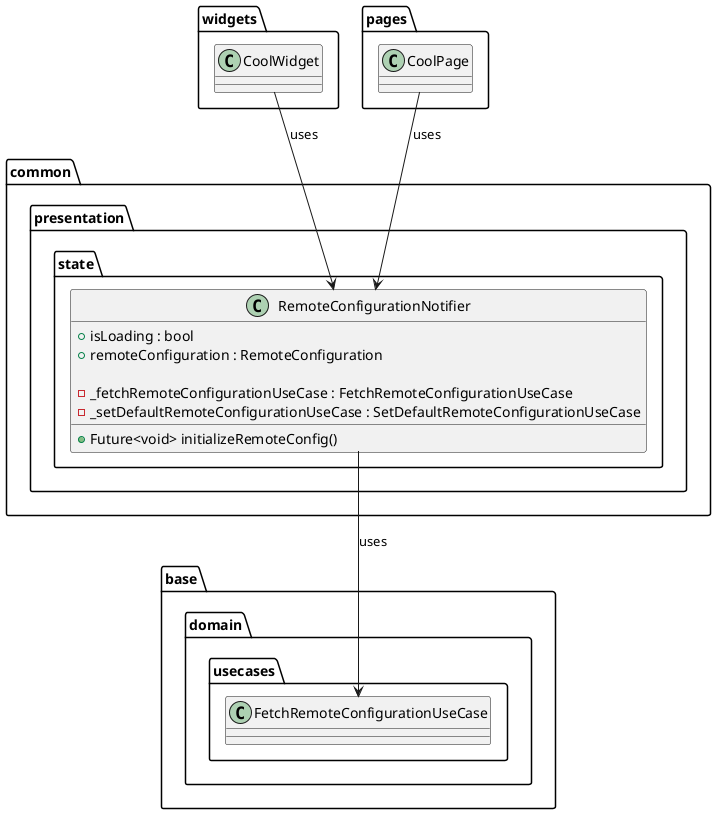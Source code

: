 @startuml remote_config_presentation_layer_class_diagram

package base.domain.usecases {
    class FetchRemoteConfigurationUseCase {}
}

package common.presentation.state {
    class RemoteConfigurationNotifier {
        + isLoading : bool
        + remoteConfiguration : RemoteConfiguration

        - _fetchRemoteConfigurationUseCase : FetchRemoteConfigurationUseCase
        - _setDefaultRemoteConfigurationUseCase : SetDefaultRemoteConfigurationUseCase

        + Future<void> initializeRemoteConfig()   
    }
}

package widgets {
    class CoolWidget {}
}

package pages {
    class CoolPage {}
}

CoolWidget --> RemoteConfigurationNotifier : uses

CoolPage --> RemoteConfigurationNotifier : uses

RemoteConfigurationNotifier --> FetchRemoteConfigurationUseCase : uses

@enduml
